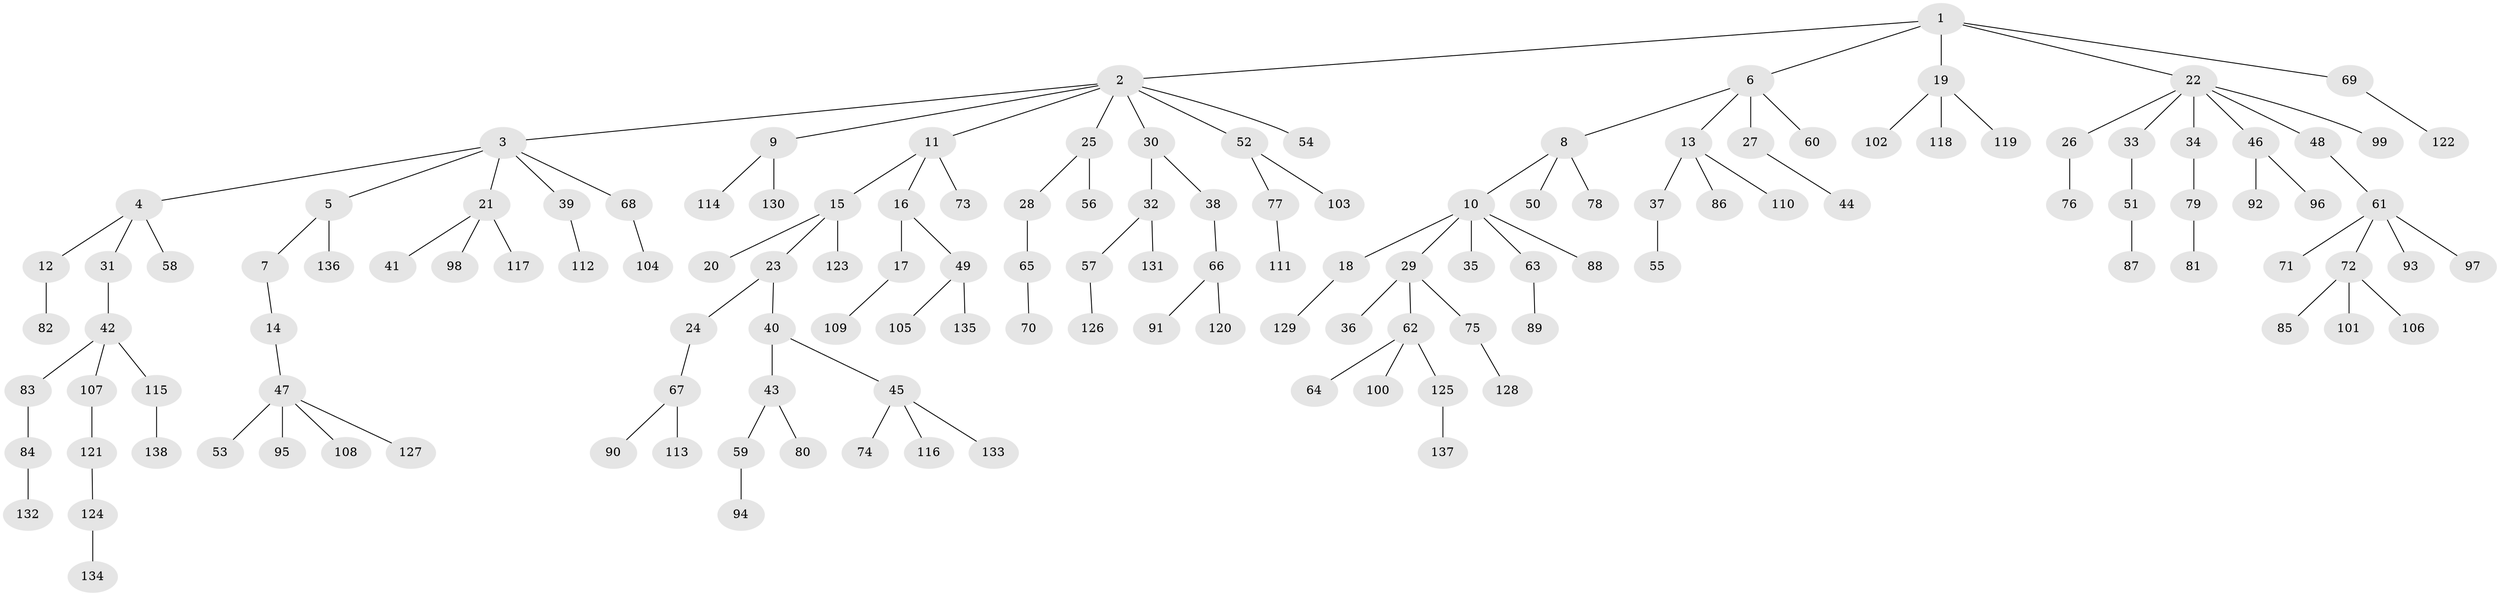 // coarse degree distribution, {1: 0.7636363636363637, 2: 0.16363636363636364, 5: 0.01818181818181818, 4: 0.03636363636363636, 35: 0.01818181818181818}
// Generated by graph-tools (version 1.1) at 2025/57/03/04/25 21:57:04]
// undirected, 138 vertices, 137 edges
graph export_dot {
graph [start="1"]
  node [color=gray90,style=filled];
  1;
  2;
  3;
  4;
  5;
  6;
  7;
  8;
  9;
  10;
  11;
  12;
  13;
  14;
  15;
  16;
  17;
  18;
  19;
  20;
  21;
  22;
  23;
  24;
  25;
  26;
  27;
  28;
  29;
  30;
  31;
  32;
  33;
  34;
  35;
  36;
  37;
  38;
  39;
  40;
  41;
  42;
  43;
  44;
  45;
  46;
  47;
  48;
  49;
  50;
  51;
  52;
  53;
  54;
  55;
  56;
  57;
  58;
  59;
  60;
  61;
  62;
  63;
  64;
  65;
  66;
  67;
  68;
  69;
  70;
  71;
  72;
  73;
  74;
  75;
  76;
  77;
  78;
  79;
  80;
  81;
  82;
  83;
  84;
  85;
  86;
  87;
  88;
  89;
  90;
  91;
  92;
  93;
  94;
  95;
  96;
  97;
  98;
  99;
  100;
  101;
  102;
  103;
  104;
  105;
  106;
  107;
  108;
  109;
  110;
  111;
  112;
  113;
  114;
  115;
  116;
  117;
  118;
  119;
  120;
  121;
  122;
  123;
  124;
  125;
  126;
  127;
  128;
  129;
  130;
  131;
  132;
  133;
  134;
  135;
  136;
  137;
  138;
  1 -- 2;
  1 -- 6;
  1 -- 19;
  1 -- 22;
  1 -- 69;
  2 -- 3;
  2 -- 9;
  2 -- 11;
  2 -- 25;
  2 -- 30;
  2 -- 52;
  2 -- 54;
  3 -- 4;
  3 -- 5;
  3 -- 21;
  3 -- 39;
  3 -- 68;
  4 -- 12;
  4 -- 31;
  4 -- 58;
  5 -- 7;
  5 -- 136;
  6 -- 8;
  6 -- 13;
  6 -- 27;
  6 -- 60;
  7 -- 14;
  8 -- 10;
  8 -- 50;
  8 -- 78;
  9 -- 114;
  9 -- 130;
  10 -- 18;
  10 -- 29;
  10 -- 35;
  10 -- 63;
  10 -- 88;
  11 -- 15;
  11 -- 16;
  11 -- 73;
  12 -- 82;
  13 -- 37;
  13 -- 86;
  13 -- 110;
  14 -- 47;
  15 -- 20;
  15 -- 23;
  15 -- 123;
  16 -- 17;
  16 -- 49;
  17 -- 109;
  18 -- 129;
  19 -- 102;
  19 -- 118;
  19 -- 119;
  21 -- 41;
  21 -- 98;
  21 -- 117;
  22 -- 26;
  22 -- 33;
  22 -- 34;
  22 -- 46;
  22 -- 48;
  22 -- 99;
  23 -- 24;
  23 -- 40;
  24 -- 67;
  25 -- 28;
  25 -- 56;
  26 -- 76;
  27 -- 44;
  28 -- 65;
  29 -- 36;
  29 -- 62;
  29 -- 75;
  30 -- 32;
  30 -- 38;
  31 -- 42;
  32 -- 57;
  32 -- 131;
  33 -- 51;
  34 -- 79;
  37 -- 55;
  38 -- 66;
  39 -- 112;
  40 -- 43;
  40 -- 45;
  42 -- 83;
  42 -- 107;
  42 -- 115;
  43 -- 59;
  43 -- 80;
  45 -- 74;
  45 -- 116;
  45 -- 133;
  46 -- 92;
  46 -- 96;
  47 -- 53;
  47 -- 95;
  47 -- 108;
  47 -- 127;
  48 -- 61;
  49 -- 105;
  49 -- 135;
  51 -- 87;
  52 -- 77;
  52 -- 103;
  57 -- 126;
  59 -- 94;
  61 -- 71;
  61 -- 72;
  61 -- 93;
  61 -- 97;
  62 -- 64;
  62 -- 100;
  62 -- 125;
  63 -- 89;
  65 -- 70;
  66 -- 91;
  66 -- 120;
  67 -- 90;
  67 -- 113;
  68 -- 104;
  69 -- 122;
  72 -- 85;
  72 -- 101;
  72 -- 106;
  75 -- 128;
  77 -- 111;
  79 -- 81;
  83 -- 84;
  84 -- 132;
  107 -- 121;
  115 -- 138;
  121 -- 124;
  124 -- 134;
  125 -- 137;
}
